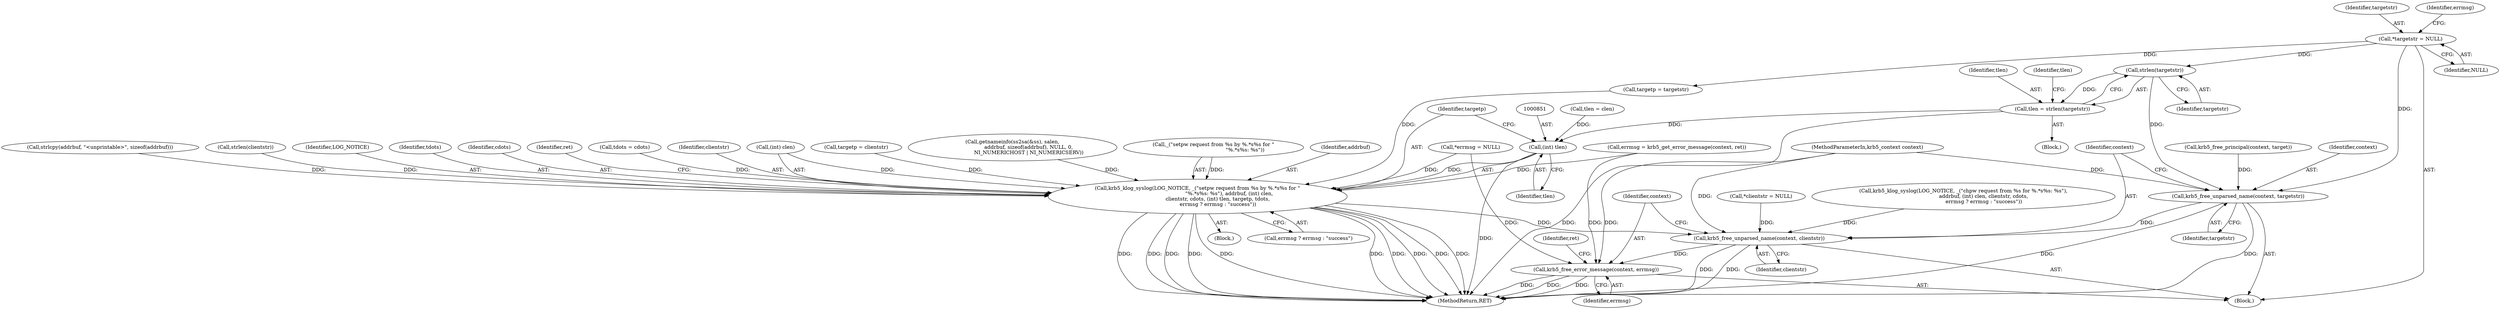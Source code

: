digraph "0_krb5_cf1a0c411b2668c57c41e9c4efd15ba17b6b322c@API" {
"1000830" [label="(Call,strlen(targetstr))"];
"1000174" [label="(Call,*targetstr = NULL)"];
"1000828" [label="(Call,tlen = strlen(targetstr))"];
"1000850" [label="(Call,(int) tlen)"];
"1000840" [label="(Call,krb5_klog_syslog(LOG_NOTICE, _(\"setpw request from %s by %.*s%s for \"\n                                       \"%.*s%s: %s\"), addrbuf, (int) clen,\n                         clientstr, cdots, (int) tlen, targetp, tdots,\n                         errmsg ? errmsg : \"success\"))"];
"1001252" [label="(Call,krb5_free_unparsed_name(context, clientstr))"];
"1001255" [label="(Call,krb5_free_error_message(context, errmsg))"];
"1001249" [label="(Call,krb5_free_unparsed_name(context, targetstr))"];
"1000830" [label="(Call,strlen(targetstr))"];
"1001253" [label="(Identifier,context)"];
"1001251" [label="(Identifier,targetstr)"];
"1000799" [label="(Call,strlcpy(addrbuf, \"<unprintable>\", sizeof(addrbuf)))"];
"1001259" [label="(Identifier,ret)"];
"1000676" [label="(Call,strlen(clientstr))"];
"1001252" [label="(Call,krb5_free_unparsed_name(context, clientstr))"];
"1000834" [label="(Identifier,tlen)"];
"1000130" [label="(Block,)"];
"1000175" [label="(Identifier,targetstr)"];
"1001249" [label="(Call,krb5_free_unparsed_name(context, targetstr))"];
"1000170" [label="(Call,*clientstr = NULL)"];
"1000849" [label="(Identifier,cdots)"];
"1000876" [label="(Identifier,ret)"];
"1000845" [label="(Call,(int) clen)"];
"1000829" [label="(Identifier,tlen)"];
"1000837" [label="(Call,targetp = clientstr)"];
"1001255" [label="(Call,krb5_free_error_message(context, errmsg))"];
"1000827" [label="(Block,)"];
"1000122" [label="(MethodParameterIn,krb5_context context)"];
"1000852" [label="(Identifier,tlen)"];
"1000785" [label="(Call,getnameinfo(ss2sa(&ss), salen,\n                    addrbuf, sizeof(addrbuf), NULL, 0,\n                    NI_NUMERICHOST | NI_NUMERICSERV))"];
"1000831" [label="(Identifier,targetstr)"];
"1000842" [label="(Call,_(\"setpw request from %s by %.*s%s for \"\n                                       \"%.*s%s: %s\"))"];
"1000174" [label="(Call,*targetstr = NULL)"];
"1000176" [label="(Identifier,NULL)"];
"1001257" [label="(Identifier,errmsg)"];
"1001246" [label="(Call,krb5_free_principal(context, target))"];
"1000808" [label="(Block,)"];
"1000844" [label="(Identifier,addrbuf)"];
"1000853" [label="(Identifier,targetp)"];
"1000841" [label="(Identifier,LOG_NOTICE)"];
"1000861" [label="(Call,krb5_klog_syslog(LOG_NOTICE, _(\"chpw request from %s for %.*s%s: %s\"),\n                         addrbuf, (int) clen, clientstr, cdots,\n                         errmsg ? errmsg : \"success\"))"];
"1000854" [label="(Identifier,tdots)"];
"1000823" [label="(Call,targetp = targetstr)"];
"1000828" [label="(Call,tlen = strlen(targetstr))"];
"1001260" [label="(MethodReturn,RET)"];
"1001256" [label="(Identifier,context)"];
"1000178" [label="(Call,*errmsg = NULL)"];
"1000817" [label="(Call,tlen = clen)"];
"1000840" [label="(Call,krb5_klog_syslog(LOG_NOTICE, _(\"setpw request from %s by %.*s%s for \"\n                                       \"%.*s%s: %s\"), addrbuf, (int) clen,\n                         clientstr, cdots, (int) tlen, targetp, tdots,\n                         errmsg ? errmsg : \"success\"))"];
"1000820" [label="(Call,tdots = cdots)"];
"1000848" [label="(Identifier,clientstr)"];
"1000654" [label="(Call,errmsg = krb5_get_error_message(context, ret))"];
"1000850" [label="(Call,(int) tlen)"];
"1001254" [label="(Identifier,clientstr)"];
"1000179" [label="(Identifier,errmsg)"];
"1000855" [label="(Call,errmsg ? errmsg : \"success\")"];
"1001250" [label="(Identifier,context)"];
"1000830" -> "1000828"  [label="AST: "];
"1000830" -> "1000831"  [label="CFG: "];
"1000831" -> "1000830"  [label="AST: "];
"1000828" -> "1000830"  [label="CFG: "];
"1000830" -> "1000828"  [label="DDG: "];
"1000174" -> "1000830"  [label="DDG: "];
"1000830" -> "1001249"  [label="DDG: "];
"1000174" -> "1000130"  [label="AST: "];
"1000174" -> "1000176"  [label="CFG: "];
"1000175" -> "1000174"  [label="AST: "];
"1000176" -> "1000174"  [label="AST: "];
"1000179" -> "1000174"  [label="CFG: "];
"1000174" -> "1000823"  [label="DDG: "];
"1000174" -> "1001249"  [label="DDG: "];
"1000828" -> "1000827"  [label="AST: "];
"1000829" -> "1000828"  [label="AST: "];
"1000834" -> "1000828"  [label="CFG: "];
"1000828" -> "1001260"  [label="DDG: "];
"1000828" -> "1000850"  [label="DDG: "];
"1000850" -> "1000840"  [label="AST: "];
"1000850" -> "1000852"  [label="CFG: "];
"1000851" -> "1000850"  [label="AST: "];
"1000852" -> "1000850"  [label="AST: "];
"1000853" -> "1000850"  [label="CFG: "];
"1000850" -> "1001260"  [label="DDG: "];
"1000850" -> "1000840"  [label="DDG: "];
"1000817" -> "1000850"  [label="DDG: "];
"1000840" -> "1000808"  [label="AST: "];
"1000840" -> "1000855"  [label="CFG: "];
"1000841" -> "1000840"  [label="AST: "];
"1000842" -> "1000840"  [label="AST: "];
"1000844" -> "1000840"  [label="AST: "];
"1000845" -> "1000840"  [label="AST: "];
"1000848" -> "1000840"  [label="AST: "];
"1000849" -> "1000840"  [label="AST: "];
"1000853" -> "1000840"  [label="AST: "];
"1000854" -> "1000840"  [label="AST: "];
"1000855" -> "1000840"  [label="AST: "];
"1000876" -> "1000840"  [label="CFG: "];
"1000840" -> "1001260"  [label="DDG: "];
"1000840" -> "1001260"  [label="DDG: "];
"1000840" -> "1001260"  [label="DDG: "];
"1000840" -> "1001260"  [label="DDG: "];
"1000840" -> "1001260"  [label="DDG: "];
"1000840" -> "1001260"  [label="DDG: "];
"1000840" -> "1001260"  [label="DDG: "];
"1000840" -> "1001260"  [label="DDG: "];
"1000840" -> "1001260"  [label="DDG: "];
"1000840" -> "1001260"  [label="DDG: "];
"1000842" -> "1000840"  [label="DDG: "];
"1000785" -> "1000840"  [label="DDG: "];
"1000799" -> "1000840"  [label="DDG: "];
"1000845" -> "1000840"  [label="DDG: "];
"1000676" -> "1000840"  [label="DDG: "];
"1000837" -> "1000840"  [label="DDG: "];
"1000823" -> "1000840"  [label="DDG: "];
"1000820" -> "1000840"  [label="DDG: "];
"1000654" -> "1000840"  [label="DDG: "];
"1000178" -> "1000840"  [label="DDG: "];
"1000840" -> "1001252"  [label="DDG: "];
"1001252" -> "1000130"  [label="AST: "];
"1001252" -> "1001254"  [label="CFG: "];
"1001253" -> "1001252"  [label="AST: "];
"1001254" -> "1001252"  [label="AST: "];
"1001256" -> "1001252"  [label="CFG: "];
"1001252" -> "1001260"  [label="DDG: "];
"1001252" -> "1001260"  [label="DDG: "];
"1001249" -> "1001252"  [label="DDG: "];
"1000122" -> "1001252"  [label="DDG: "];
"1000170" -> "1001252"  [label="DDG: "];
"1000861" -> "1001252"  [label="DDG: "];
"1001252" -> "1001255"  [label="DDG: "];
"1001255" -> "1000130"  [label="AST: "];
"1001255" -> "1001257"  [label="CFG: "];
"1001256" -> "1001255"  [label="AST: "];
"1001257" -> "1001255"  [label="AST: "];
"1001259" -> "1001255"  [label="CFG: "];
"1001255" -> "1001260"  [label="DDG: "];
"1001255" -> "1001260"  [label="DDG: "];
"1001255" -> "1001260"  [label="DDG: "];
"1000122" -> "1001255"  [label="DDG: "];
"1000178" -> "1001255"  [label="DDG: "];
"1000654" -> "1001255"  [label="DDG: "];
"1001249" -> "1000130"  [label="AST: "];
"1001249" -> "1001251"  [label="CFG: "];
"1001250" -> "1001249"  [label="AST: "];
"1001251" -> "1001249"  [label="AST: "];
"1001253" -> "1001249"  [label="CFG: "];
"1001249" -> "1001260"  [label="DDG: "];
"1001249" -> "1001260"  [label="DDG: "];
"1001246" -> "1001249"  [label="DDG: "];
"1000122" -> "1001249"  [label="DDG: "];
}

